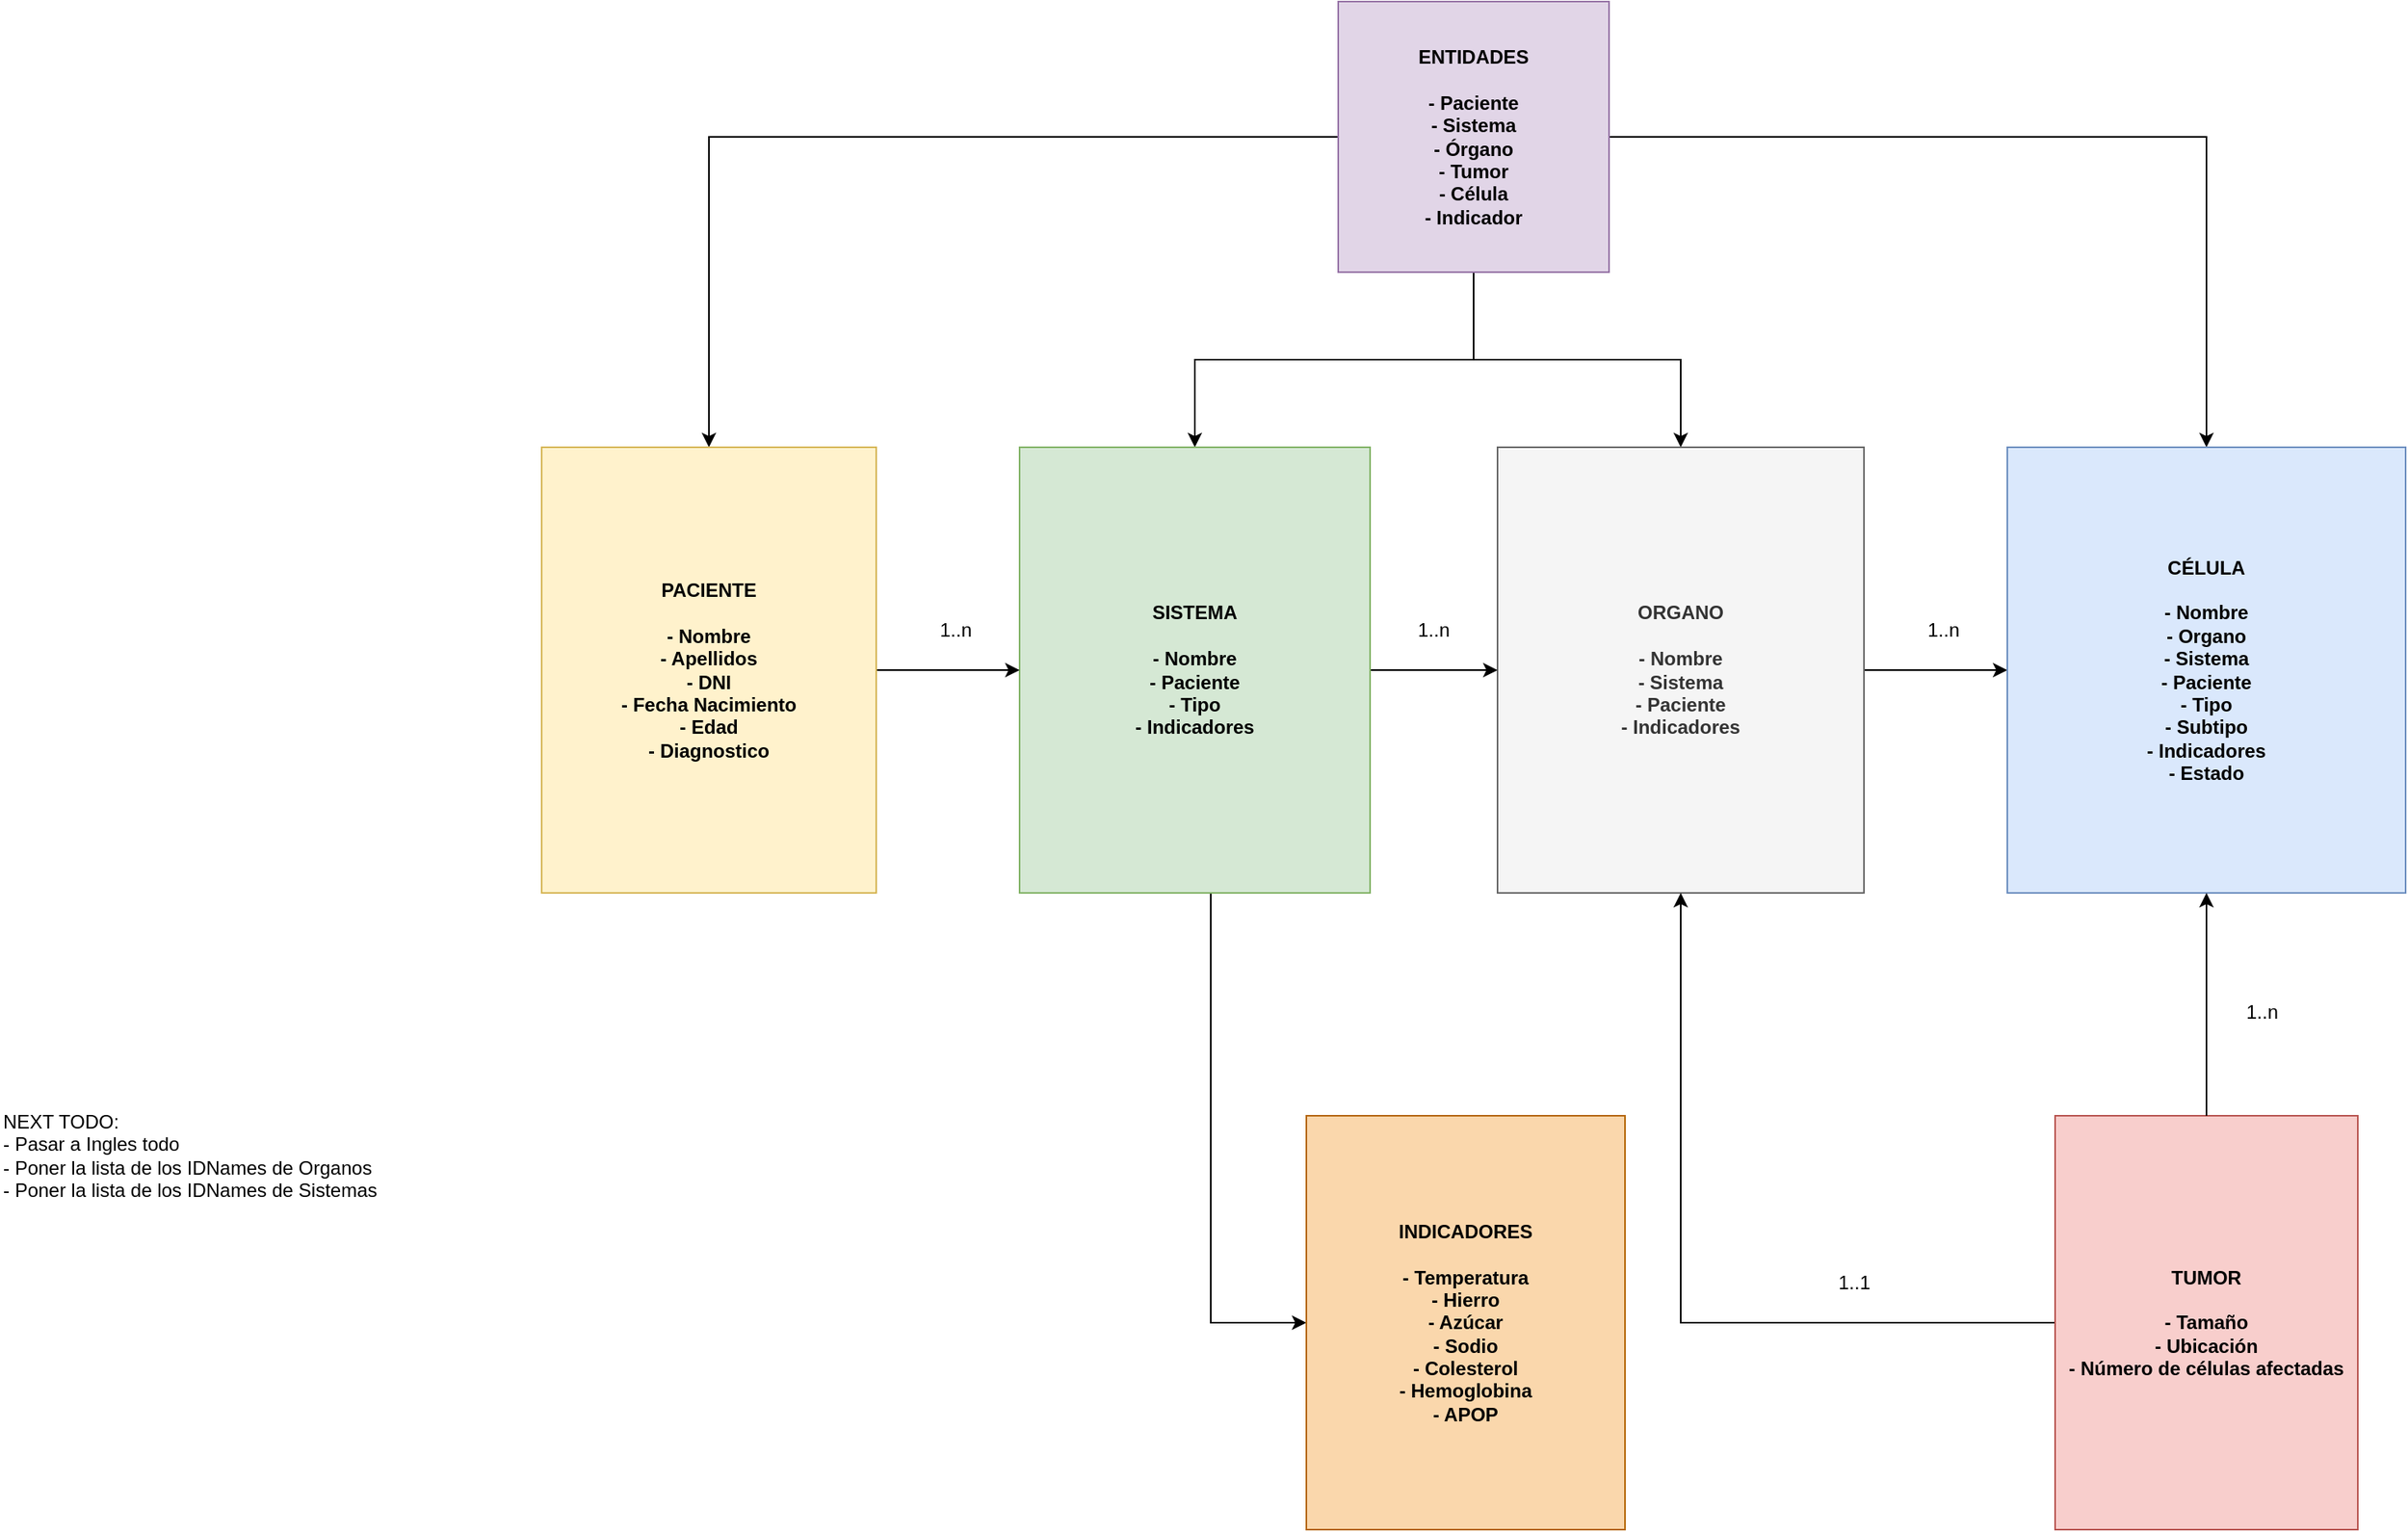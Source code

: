 <mxfile version="20.5.3" type="github" pages="6">
  <diagram id="_cN58llFPaat6uqs2sQy" name="MD">
    <mxGraphModel dx="2842" dy="1122" grid="1" gridSize="10" guides="1" tooltips="1" connect="1" arrows="1" fold="1" page="1" pageScale="1" pageWidth="827" pageHeight="1169" math="0" shadow="0">
      <root>
        <mxCell id="0" />
        <mxCell id="1" parent="0" />
        <mxCell id="OaO8W6YDeW8j8XCaVgdy-4" value="" style="edgeStyle=orthogonalEdgeStyle;rounded=0;orthogonalLoop=1;jettySize=auto;html=1;" parent="1" source="OaO8W6YDeW8j8XCaVgdy-2" target="OaO8W6YDeW8j8XCaVgdy-3" edge="1">
          <mxGeometry relative="1" as="geometry" />
        </mxCell>
        <mxCell id="OaO8W6YDeW8j8XCaVgdy-6" value="" style="edgeStyle=orthogonalEdgeStyle;rounded=0;orthogonalLoop=1;jettySize=auto;html=1;" parent="1" source="OaO8W6YDeW8j8XCaVgdy-2" target="OaO8W6YDeW8j8XCaVgdy-5" edge="1">
          <mxGeometry relative="1" as="geometry" />
        </mxCell>
        <mxCell id="OaO8W6YDeW8j8XCaVgdy-12" value="" style="edgeStyle=orthogonalEdgeStyle;rounded=0;orthogonalLoop=1;jettySize=auto;html=1;" parent="1" source="OaO8W6YDeW8j8XCaVgdy-2" target="OaO8W6YDeW8j8XCaVgdy-11" edge="1">
          <mxGeometry relative="1" as="geometry" />
        </mxCell>
        <mxCell id="OaO8W6YDeW8j8XCaVgdy-14" value="" style="edgeStyle=orthogonalEdgeStyle;rounded=0;orthogonalLoop=1;jettySize=auto;html=1;" parent="1" source="OaO8W6YDeW8j8XCaVgdy-2" target="OaO8W6YDeW8j8XCaVgdy-13" edge="1">
          <mxGeometry relative="1" as="geometry" />
        </mxCell>
        <mxCell id="OaO8W6YDeW8j8XCaVgdy-2" value="ENTIDADES&lt;br&gt;&lt;br&gt;- Paciente&lt;br&gt;- Sistema&lt;br&gt;- Órgano&lt;br&gt;- Tumor&lt;br&gt;- Célula&lt;br&gt;- Indicador" style="whiteSpace=wrap;html=1;aspect=fixed;fillColor=#e1d5e7;strokeColor=#9673a6;fontStyle=1" parent="1" vertex="1">
          <mxGeometry x="120" y="10" width="170" height="170" as="geometry" />
        </mxCell>
        <mxCell id="OaO8W6YDeW8j8XCaVgdy-7" style="edgeStyle=orthogonalEdgeStyle;rounded=0;orthogonalLoop=1;jettySize=auto;html=1;" parent="1" source="OaO8W6YDeW8j8XCaVgdy-3" target="OaO8W6YDeW8j8XCaVgdy-5" edge="1">
          <mxGeometry relative="1" as="geometry" />
        </mxCell>
        <mxCell id="OaO8W6YDeW8j8XCaVgdy-3" value="ORGANO&lt;br&gt;&lt;br&gt;- Nombre&lt;br&gt;- Sistema&lt;br&gt;- Paciente&lt;br&gt;- Indicadores" style="whiteSpace=wrap;html=1;fillColor=#f5f5f5;strokeColor=#666666;fontStyle=1;fontColor=#333333;" parent="1" vertex="1">
          <mxGeometry x="220" y="290" width="230" height="280" as="geometry" />
        </mxCell>
        <mxCell id="OaO8W6YDeW8j8XCaVgdy-5" value="CÉLULA&lt;br&gt;&lt;br&gt;- Nombre&lt;br&gt;- Organo&lt;br&gt;- Sistema&lt;br&gt;- Paciente&lt;br&gt;- Tipo&lt;br&gt;- Subtipo&lt;br&gt;- Indicadores&lt;br&gt;- Estado" style="whiteSpace=wrap;html=1;fillColor=#dae8fc;strokeColor=#6c8ebf;fontStyle=1;" parent="1" vertex="1">
          <mxGeometry x="540" y="290" width="250" height="280" as="geometry" />
        </mxCell>
        <mxCell id="OaO8W6YDeW8j8XCaVgdy-16" style="edgeStyle=orthogonalEdgeStyle;rounded=0;orthogonalLoop=1;jettySize=auto;html=1;entryX=0;entryY=0.5;entryDx=0;entryDy=0;" parent="1" source="OaO8W6YDeW8j8XCaVgdy-11" target="OaO8W6YDeW8j8XCaVgdy-3" edge="1">
          <mxGeometry relative="1" as="geometry" />
        </mxCell>
        <mxCell id="EpF7WC67ICtsQia1E6r4-2" value="" style="edgeStyle=orthogonalEdgeStyle;rounded=0;orthogonalLoop=1;jettySize=auto;html=1;entryX=0;entryY=0.5;entryDx=0;entryDy=0;" parent="1" source="OaO8W6YDeW8j8XCaVgdy-11" target="EpF7WC67ICtsQia1E6r4-1" edge="1">
          <mxGeometry relative="1" as="geometry">
            <Array as="points">
              <mxPoint x="40" y="840" />
            </Array>
          </mxGeometry>
        </mxCell>
        <mxCell id="OaO8W6YDeW8j8XCaVgdy-11" value="SISTEMA&lt;br&gt;&lt;br&gt;- Nombre&lt;br&gt;- Paciente&lt;br&gt;- Tipo&lt;br&gt;- Indicadores" style="whiteSpace=wrap;html=1;fillColor=#d5e8d4;strokeColor=#82b366;fontStyle=1;" parent="1" vertex="1">
          <mxGeometry x="-80" y="290" width="220" height="280" as="geometry" />
        </mxCell>
        <mxCell id="OaO8W6YDeW8j8XCaVgdy-15" style="edgeStyle=orthogonalEdgeStyle;rounded=0;orthogonalLoop=1;jettySize=auto;html=1;" parent="1" source="OaO8W6YDeW8j8XCaVgdy-13" target="OaO8W6YDeW8j8XCaVgdy-11" edge="1">
          <mxGeometry relative="1" as="geometry" />
        </mxCell>
        <mxCell id="OaO8W6YDeW8j8XCaVgdy-13" value="PACIENTE&lt;br&gt;&lt;br&gt;- Nombre&lt;br&gt;- Apellidos&lt;br&gt;- DNI&lt;br&gt;- Fecha Nacimiento&lt;br&gt;- Edad&lt;br&gt;- Diagnostico" style="whiteSpace=wrap;html=1;fillColor=#fff2cc;strokeColor=#d6b656;fontStyle=1;" parent="1" vertex="1">
          <mxGeometry x="-380" y="290" width="210" height="280" as="geometry" />
        </mxCell>
        <mxCell id="OaO8W6YDeW8j8XCaVgdy-17" value="1..n" style="text;html=1;strokeColor=none;fillColor=none;align=center;verticalAlign=middle;whiteSpace=wrap;rounded=0;" parent="1" vertex="1">
          <mxGeometry x="-150" y="390" width="60" height="30" as="geometry" />
        </mxCell>
        <mxCell id="OaO8W6YDeW8j8XCaVgdy-18" value="1..n" style="text;html=1;strokeColor=none;fillColor=none;align=center;verticalAlign=middle;whiteSpace=wrap;rounded=0;" parent="1" vertex="1">
          <mxGeometry x="150" y="390" width="60" height="30" as="geometry" />
        </mxCell>
        <mxCell id="OaO8W6YDeW8j8XCaVgdy-19" value="1..n" style="text;html=1;strokeColor=none;fillColor=none;align=center;verticalAlign=middle;whiteSpace=wrap;rounded=0;" parent="1" vertex="1">
          <mxGeometry x="470" y="390" width="60" height="30" as="geometry" />
        </mxCell>
        <mxCell id="EpF7WC67ICtsQia1E6r4-1" value="INDICADORES&lt;br&gt;&lt;br&gt;- Temperatura&lt;br&gt;- Hierro&lt;br&gt;- Azúcar&lt;br&gt;- Sodio&lt;br&gt;- Colesterol&lt;br&gt;- Hemoglobina&lt;br&gt;- APOP" style="whiteSpace=wrap;html=1;fillColor=#fad7ac;strokeColor=#b46504;fontStyle=1;" parent="1" vertex="1">
          <mxGeometry x="100" y="710" width="200" height="260" as="geometry" />
        </mxCell>
        <mxCell id="EpF7WC67ICtsQia1E6r4-6" style="edgeStyle=orthogonalEdgeStyle;rounded=0;orthogonalLoop=1;jettySize=auto;html=1;" parent="1" source="EpF7WC67ICtsQia1E6r4-3" target="OaO8W6YDeW8j8XCaVgdy-3" edge="1">
          <mxGeometry relative="1" as="geometry" />
        </mxCell>
        <mxCell id="EpF7WC67ICtsQia1E6r4-3" value="TUMOR&lt;br&gt;&lt;br&gt;- Tamaño&lt;br&gt;- Ubicación&lt;br&gt;- Número de células afectadas" style="whiteSpace=wrap;html=1;fillColor=#f8cecc;strokeColor=#b85450;fontStyle=1;" parent="1" vertex="1">
          <mxGeometry x="570" y="710" width="190" height="260" as="geometry" />
        </mxCell>
        <mxCell id="EpF7WC67ICtsQia1E6r4-4" style="edgeStyle=orthogonalEdgeStyle;rounded=0;orthogonalLoop=1;jettySize=auto;html=1;exitX=0.5;exitY=0;exitDx=0;exitDy=0;entryX=0.5;entryY=1;entryDx=0;entryDy=0;" parent="1" source="EpF7WC67ICtsQia1E6r4-3" target="OaO8W6YDeW8j8XCaVgdy-5" edge="1">
          <mxGeometry relative="1" as="geometry">
            <mxPoint x="460" y="440" as="sourcePoint" />
            <mxPoint x="550" y="440" as="targetPoint" />
          </mxGeometry>
        </mxCell>
        <mxCell id="EpF7WC67ICtsQia1E6r4-5" value="1..n" style="text;html=1;strokeColor=none;fillColor=none;align=center;verticalAlign=middle;whiteSpace=wrap;rounded=0;" parent="1" vertex="1">
          <mxGeometry x="670" y="630" width="60" height="30" as="geometry" />
        </mxCell>
        <mxCell id="EpF7WC67ICtsQia1E6r4-7" value="1..1" style="text;html=1;strokeColor=none;fillColor=none;align=center;verticalAlign=middle;whiteSpace=wrap;rounded=0;" parent="1" vertex="1">
          <mxGeometry x="414" y="800" width="60" height="30" as="geometry" />
        </mxCell>
        <UserObject label="NEXT TODO:&lt;br&gt;- Pasar a Ingles todo&lt;br&gt;- Poner la lista de los IDNames de Organos&lt;br&gt;- Poner la lista de los IDNames de Sistemas" link="https://medicoplus.com/medicina-general/organos-cuerpo-humano" id="DWbYUS_qwRUuCJfKVVCt-1">
          <mxCell style="text;whiteSpace=wrap;html=1;" vertex="1" parent="1">
            <mxGeometry x="-720" y="700" width="390" height="150" as="geometry" />
          </mxCell>
        </UserObject>
      </root>
    </mxGraphModel>
  </diagram>
  <diagram id="YSG2mx8CZCMVNslyF1H4" name="EJEMPLOS DFD">
    <mxGraphModel dx="2842" dy="1122" grid="1" gridSize="10" guides="1" tooltips="1" connect="1" arrows="1" fold="1" page="1" pageScale="1" pageWidth="827" pageHeight="1169" math="0" shadow="0">
      <root>
        <mxCell id="0" />
        <mxCell id="1" parent="0" />
        <mxCell id="Ta_O9RVlNAwFdmPyPT-_-1" value="CÉLULA&lt;br&gt;&lt;br&gt;- Nombre: CELL-000001&lt;br&gt;- Organo: ESTOMAGO&lt;br&gt;- Sistema: DIGESTIVO&lt;br&gt;- Paciente: PEDRO&lt;br&gt;- Tipo: MUSCULAR&lt;br&gt;- Subtipo&lt;br&gt;- Indicadores: IND-CELL-000001&lt;br&gt;- Estado: ACTIVA" style="whiteSpace=wrap;html=1;fillColor=#dae8fc;strokeColor=#6c8ebf;fontStyle=1;" vertex="1" parent="1">
          <mxGeometry x="340" y="80" width="240" height="280" as="geometry" />
        </mxCell>
        <mxCell id="HPBYPKKckaDwcKIkUCT1-2" style="edgeStyle=orthogonalEdgeStyle;rounded=0;orthogonalLoop=1;jettySize=auto;html=1;" edge="1" parent="1" source="HPBYPKKckaDwcKIkUCT1-1" target="Ta_O9RVlNAwFdmPyPT-_-1">
          <mxGeometry relative="1" as="geometry" />
        </mxCell>
        <mxCell id="HPBYPKKckaDwcKIkUCT1-1" value="INDICADOR&lt;br&gt;&lt;br&gt;- ID: IND-CELL-000001&lt;br&gt;- Temperatura: 36,5ºC&lt;br&gt;- Hierro: 125&lt;br&gt;- Azúcar: 218&lt;br&gt;- Sodio: 23&lt;br&gt;- Colesterol: 123&lt;br&gt;- Hemoglobina&lt;br&gt;- APOP: false" style="whiteSpace=wrap;html=1;fillColor=#fad7ac;strokeColor=#b46504;fontStyle=1;" vertex="1" parent="1">
          <mxGeometry x="840" y="80" width="200" height="280" as="geometry" />
        </mxCell>
        <mxCell id="KCaBM3fXZXuTWywcBzEg-1" value="1..1" style="text;html=1;strokeColor=none;fillColor=none;align=center;verticalAlign=middle;whiteSpace=wrap;rounded=0;" vertex="1" parent="1">
          <mxGeometry x="400" y="170" width="60" height="30" as="geometry" />
        </mxCell>
        <mxCell id="KCaBM3fXZXuTWywcBzEg-2" value="CÉLULA&lt;br&gt;&lt;br&gt;- Nombre: CELL-000001&lt;br&gt;- Organo: ESTOMAGO&lt;br&gt;- Sistema: DIGESTIVO&lt;br&gt;- Paciente: PEDRO&lt;br&gt;- Tipo: MUSCULAR&lt;br&gt;- Subtipo&lt;br&gt;- Indicadores: IND-CELL-000001&lt;br&gt;- Estado: ACTIVA" style="whiteSpace=wrap;html=1;fillColor=#dae8fc;strokeColor=#6c8ebf;fontStyle=1;" vertex="1" parent="1">
          <mxGeometry x="340" y="440" width="240" height="280" as="geometry" />
        </mxCell>
        <mxCell id="KCaBM3fXZXuTWywcBzEg-3" value="INDICADOR&lt;br&gt;&lt;br&gt;- ID: IND-CELL-000001&lt;br&gt;- Temperatura: 36,5ºC&lt;br&gt;- Hierro: 125&lt;br&gt;- Azúcar: 218&lt;br&gt;- Sodio: 23&lt;br&gt;- Colesterol: 123&lt;br&gt;- Hemoglobina&lt;br&gt;- APOP: false" style="whiteSpace=wrap;html=1;fillColor=#fad7ac;strokeColor=#b46504;fontStyle=1;" vertex="1" parent="1">
          <mxGeometry x="840" y="440" width="200" height="280" as="geometry" />
        </mxCell>
        <mxCell id="A95CypQefD-a_IbZxG2r-4" style="edgeStyle=orthogonalEdgeStyle;rounded=0;orthogonalLoop=1;jettySize=auto;html=1;" edge="1" parent="1" source="6yqOPjLSk77BnO4GHsQG-1" target="6yqOPjLSk77BnO4GHsQG-5">
          <mxGeometry relative="1" as="geometry" />
        </mxCell>
        <mxCell id="6yqOPjLSk77BnO4GHsQG-1" value="ORGANO&lt;br&gt;&lt;br&gt;- Nombre: PULMON IZQ&lt;br&gt;- Sistema: Respiratorio&lt;br&gt;- Paciente:&amp;nbsp;&lt;span style=&quot;color: rgb(0, 0, 0);&quot;&gt;999888777P&lt;/span&gt;&lt;br&gt;- Indicadores:&amp;nbsp;&lt;span style=&quot;color: rgb(0, 0, 0);&quot;&gt;IND-PLM-000001&lt;/span&gt;" style="whiteSpace=wrap;html=1;fillColor=#f5f5f5;strokeColor=#666666;fontStyle=1;fontColor=#333333;" vertex="1" parent="1">
          <mxGeometry x="120" y="770" width="230" height="280" as="geometry" />
        </mxCell>
        <mxCell id="6yqOPjLSk77BnO4GHsQG-2" value="SISTEMA&lt;br&gt;&lt;br&gt;- Nombre: CIRCULATORIO&lt;br&gt;- Paciente: PC0001&lt;br&gt;- Tipo&lt;br&gt;- Indicadores:" style="whiteSpace=wrap;html=1;fillColor=#d5e8d4;strokeColor=#82b366;fontStyle=1;" vertex="1" parent="1">
          <mxGeometry x="-300" y="80" width="220" height="280" as="geometry" />
        </mxCell>
        <mxCell id="6yqOPjLSk77BnO4GHsQG-6" value="" style="edgeStyle=orthogonalEdgeStyle;rounded=0;orthogonalLoop=1;jettySize=auto;html=1;" edge="1" parent="1" source="6yqOPjLSk77BnO4GHsQG-3" target="6yqOPjLSk77BnO4GHsQG-2">
          <mxGeometry relative="1" as="geometry" />
        </mxCell>
        <mxCell id="6yqOPjLSk77BnO4GHsQG-7" style="edgeStyle=orthogonalEdgeStyle;rounded=0;orthogonalLoop=1;jettySize=auto;html=1;exitX=0.75;exitY=1;exitDx=0;exitDy=0;entryX=0;entryY=0.5;entryDx=0;entryDy=0;" edge="1" parent="1" source="6yqOPjLSk77BnO4GHsQG-3" target="6yqOPjLSk77BnO4GHsQG-4">
          <mxGeometry relative="1" as="geometry" />
        </mxCell>
        <mxCell id="6yqOPjLSk77BnO4GHsQG-8" style="edgeStyle=orthogonalEdgeStyle;rounded=0;orthogonalLoop=1;jettySize=auto;html=1;exitX=0.5;exitY=1;exitDx=0;exitDy=0;entryX=0;entryY=0.5;entryDx=0;entryDy=0;" edge="1" parent="1" source="6yqOPjLSk77BnO4GHsQG-3" target="6yqOPjLSk77BnO4GHsQG-5">
          <mxGeometry relative="1" as="geometry" />
        </mxCell>
        <mxCell id="6yqOPjLSk77BnO4GHsQG-3" value="PACIENTE&lt;br&gt;&lt;br&gt;- Nombre: Juanito&lt;br&gt;- Apellidos: Perez&lt;br&gt;- DNI: 999888777P&lt;br&gt;- Fecha Nacimiento: 12-07-1982&lt;br&gt;- Edad: 40&lt;br&gt;- Estado: SANO&amp;nbsp;&amp;nbsp;" style="whiteSpace=wrap;html=1;fillColor=#fff2cc;strokeColor=#d6b656;fontStyle=1;" vertex="1" parent="1">
          <mxGeometry x="-590" y="80" width="210" height="280" as="geometry" />
        </mxCell>
        <mxCell id="6yqOPjLSk77BnO4GHsQG-4" value="SISTEMA&lt;br&gt;&lt;br&gt;- Nombre: DIGESTIVO&lt;br&gt;- Paciente: PC0001&lt;br&gt;- Tipo&lt;br&gt;- Indicadores" style="whiteSpace=wrap;html=1;fillColor=#d5e8d4;strokeColor=#82b366;fontStyle=1;" vertex="1" parent="1">
          <mxGeometry x="-300" y="390" width="220" height="280" as="geometry" />
        </mxCell>
        <mxCell id="6yqOPjLSk77BnO4GHsQG-5" value="SISTEMA&lt;br&gt;&lt;br&gt;- Nombre: RESPIRATORIO&lt;br&gt;- Paciente: PC0001&lt;br&gt;- Estado: OPERATIVO" style="whiteSpace=wrap;html=1;fillColor=#d5e8d4;strokeColor=#82b366;fontStyle=1;" vertex="1" parent="1">
          <mxGeometry x="-300" y="750" width="220" height="280" as="geometry" />
        </mxCell>
        <mxCell id="A95CypQefD-a_IbZxG2r-1" style="edgeStyle=orthogonalEdgeStyle;rounded=0;orthogonalLoop=1;jettySize=auto;html=1;entryX=1;entryY=0.5;entryDx=0;entryDy=0;exitX=0;exitY=0.5;exitDx=0;exitDy=0;" edge="1" parent="1" source="6yqOPjLSk77BnO4GHsQG-9" target="6yqOPjLSk77BnO4GHsQG-1">
          <mxGeometry relative="1" as="geometry">
            <Array as="points">
              <mxPoint x="550" y="990" />
            </Array>
          </mxGeometry>
        </mxCell>
        <mxCell id="6yqOPjLSk77BnO4GHsQG-9" value="INDICADOR&lt;br&gt;&lt;br&gt;- ID: IND-PLM-000001&lt;br&gt;- Estado: OPERATIVO&lt;br&gt;- % celulas sanas: 47%&lt;br&gt;- Oxígeno: 87 %&lt;br&gt;- Alveolos activos: 23&lt;br&gt;- Alveolos dañados: 123" style="whiteSpace=wrap;html=1;fillColor=#fad7ac;strokeColor=#b46504;fontStyle=1;" vertex="1" parent="1">
          <mxGeometry x="490" y="770" width="200" height="280" as="geometry" />
        </mxCell>
        <mxCell id="6yqOPjLSk77BnO4GHsQG-10" style="edgeStyle=orthogonalEdgeStyle;rounded=0;orthogonalLoop=1;jettySize=auto;html=1;entryX=1;entryY=0.5;entryDx=0;entryDy=0;exitX=0;exitY=0.5;exitDx=0;exitDy=0;" edge="1" parent="1" source="KCaBM3fXZXuTWywcBzEg-3" target="KCaBM3fXZXuTWywcBzEg-2">
          <mxGeometry relative="1" as="geometry">
            <mxPoint x="840" y="570" as="sourcePoint" />
            <mxPoint x="580" y="570" as="targetPoint" />
          </mxGeometry>
        </mxCell>
        <mxCell id="A95CypQefD-a_IbZxG2r-2" style="edgeStyle=orthogonalEdgeStyle;rounded=0;orthogonalLoop=1;jettySize=auto;html=1;entryX=0.5;entryY=0;entryDx=0;entryDy=0;exitX=0;exitY=0.5;exitDx=0;exitDy=0;" edge="1" parent="1" source="KCaBM3fXZXuTWywcBzEg-2" target="6yqOPjLSk77BnO4GHsQG-1">
          <mxGeometry relative="1" as="geometry">
            <mxPoint x="850" y="590" as="sourcePoint" />
            <mxPoint x="590" y="590" as="targetPoint" />
          </mxGeometry>
        </mxCell>
        <mxCell id="A95CypQefD-a_IbZxG2r-8" style="edgeStyle=orthogonalEdgeStyle;rounded=0;orthogonalLoop=1;jettySize=auto;html=1;" edge="1" parent="1" source="A95CypQefD-a_IbZxG2r-5" target="6yqOPjLSk77BnO4GHsQG-5">
          <mxGeometry relative="1" as="geometry" />
        </mxCell>
        <mxCell id="A95CypQefD-a_IbZxG2r-5" value="ORGANO&lt;br&gt;&lt;br&gt;- Nombre: PULMON DER&lt;br&gt;- Sistema: Respiratorio&lt;br&gt;- Paciente:&amp;nbsp;&lt;br&gt;- Indicadores:&amp;nbsp;&lt;span style=&quot;color: rgb(0, 0, 0);&quot;&gt;IND-PLM-000002&lt;/span&gt;" style="whiteSpace=wrap;html=1;fillColor=#f5f5f5;strokeColor=#666666;fontStyle=1;fontColor=#333333;" vertex="1" parent="1">
          <mxGeometry x="120" y="1100" width="230" height="280" as="geometry" />
        </mxCell>
        <mxCell id="A95CypQefD-a_IbZxG2r-7" style="edgeStyle=orthogonalEdgeStyle;rounded=0;orthogonalLoop=1;jettySize=auto;html=1;" edge="1" parent="1" source="A95CypQefD-a_IbZxG2r-6" target="A95CypQefD-a_IbZxG2r-5">
          <mxGeometry relative="1" as="geometry" />
        </mxCell>
        <mxCell id="A95CypQefD-a_IbZxG2r-6" value="INDICADOR&lt;br&gt;&lt;br&gt;- ID: IND-PLM-000002&lt;br&gt;- Estado: OPERATIVO&lt;br&gt;- % celulas sanas: 47%&lt;br&gt;- Oxígeno: 87 %&lt;br&gt;- Alveolos activos: 23&lt;br&gt;- Alveolos dañados: 123" style="whiteSpace=wrap;html=1;fillColor=#fad7ac;strokeColor=#b46504;fontStyle=1;" vertex="1" parent="1">
          <mxGeometry x="490" y="1100" width="200" height="280" as="geometry" />
        </mxCell>
      </root>
    </mxGraphModel>
  </diagram>
  <diagram id="U2mYNKG8Bb0zKvq4t59I" name="CELULA">
    <mxGraphModel dx="2015" dy="1122" grid="1" gridSize="10" guides="1" tooltips="1" connect="1" arrows="1" fold="1" page="1" pageScale="1" pageWidth="827" pageHeight="1169" math="0" shadow="0">
      <root>
        <mxCell id="0" />
        <mxCell id="1" parent="0" />
        <mxCell id="CJuzdTtkHHHPnk4-6KMi-1" value="CÉLULA&lt;br&gt;&lt;br&gt;- Nombre: CELL-000001&lt;br&gt;- Organo: ESTOMAGO&lt;br&gt;- Sistema: DIGESTIVO&lt;br&gt;- Paciente: PEDRO&lt;br&gt;- Tipo: MUSCULAR&lt;br&gt;- Subtipo&lt;br&gt;- Indicadores: IND-CELL-000001&lt;br&gt;- Estado: ACTIVA" style="whiteSpace=wrap;html=1;fillColor=#dae8fc;strokeColor=#6c8ebf;fontStyle=1;" vertex="1" parent="1">
          <mxGeometry x="70" y="50" width="240" height="280" as="geometry" />
        </mxCell>
        <mxCell id="CJuzdTtkHHHPnk4-6KMi-2" value="ESTADOS CELULARES&lt;br&gt;&lt;br&gt;ACTIVA&lt;br&gt;REPLICANDO&lt;br&gt;APOPTOSIS&lt;br&gt;MUERTA&lt;br&gt;NO RECONOCIDO" style="whiteSpace=wrap;html=1;fillColor=#e1d5e7;strokeColor=#9673a6;fontStyle=1;" vertex="1" parent="1">
          <mxGeometry x="450" y="50" width="240" height="130" as="geometry" />
        </mxCell>
        <mxCell id="CJuzdTtkHHHPnk4-6KMi-3" value="TIPOS CELULARES&lt;br&gt;&lt;br&gt;https://medicoplus.com/ciencia/tipos-celulas-cuerpo-humano" style="whiteSpace=wrap;html=1;fillColor=#e1d5e7;strokeColor=#9673a6;fontStyle=1;" vertex="1" parent="1">
          <mxGeometry x="450" y="230" width="240" height="130" as="geometry" />
        </mxCell>
      </root>
    </mxGraphModel>
  </diagram>
  <diagram id="ToOY8B5eZ_Xl16pSbgc-" name="ÓRGANOS">
    <mxGraphModel dx="2015" dy="1122" grid="1" gridSize="10" guides="1" tooltips="1" connect="1" arrows="1" fold="1" page="1" pageScale="1" pageWidth="827" pageHeight="1169" math="0" shadow="0">
      <root>
        <mxCell id="0" />
        <mxCell id="1" parent="0" />
        <UserObject label="https://medicoplus.com/medicina-general/organos-cuerpo-humano&lt;br&gt;&lt;br&gt;30 órganos&lt;br&gt;650 músculos&lt;br&gt;206 huesos" link="https://medicoplus.com/medicina-general/organos-cuerpo-humano" id="qNYjhVosEjMtWllWOa7Z-1">
          <mxCell style="text;whiteSpace=wrap;html=1;" vertex="1" parent="1">
            <mxGeometry x="380" y="30" width="390" height="150" as="geometry" />
          </mxCell>
        </UserObject>
        <mxCell id="05GHNapIB6HmdiQ_jSyd-1" value="ORGANO&lt;br&gt;&lt;br&gt;- Nombre&lt;br&gt;- Sistema&lt;br&gt;- Paciente&lt;br&gt;- Indicadores" style="whiteSpace=wrap;html=1;fillColor=#f5f5f5;strokeColor=#666666;fontStyle=1;fontColor=#333333;" vertex="1" parent="1">
          <mxGeometry x="50" y="100" width="230" height="280" as="geometry" />
        </mxCell>
        <mxCell id="Ku8EV_G2t_sUTSN49u76-1" value="TABLA ID/NAME ORGANOS&lt;br&gt;&lt;br&gt;- HEART&lt;br&gt;-&lt;br&gt;- Paciente&lt;br&gt;- Indicadores" style="whiteSpace=wrap;html=1;fillColor=#f5f5f5;strokeColor=#666666;fontStyle=1;fontColor=#333333;" vertex="1" parent="1">
          <mxGeometry x="380" y="200" width="380" height="280" as="geometry" />
        </mxCell>
      </root>
    </mxGraphModel>
  </diagram>
  <diagram id="6xYjRcisMuoxMNXfadaD" name="SISTEMAS">
    <mxGraphModel dx="2015" dy="1122" grid="1" gridSize="10" guides="1" tooltips="1" connect="1" arrows="1" fold="1" page="1" pageScale="1" pageWidth="827" pageHeight="1169" math="0" shadow="0">
      <root>
        <mxCell id="0" />
        <mxCell id="1" parent="0" />
        <mxCell id="eJGFAtAS7eNo9EmTJ8Ms-1" value="SISTEMA&lt;br&gt;&lt;br&gt;- Nombre&lt;br&gt;- Paciente&lt;br&gt;- Tipo&lt;br&gt;- Indicadores" style="whiteSpace=wrap;html=1;fillColor=#d5e8d4;strokeColor=#82b366;fontStyle=1;" vertex="1" parent="1">
          <mxGeometry x="60" y="40" width="220" height="280" as="geometry" />
        </mxCell>
        <UserObject label="https://psicologiaymente.com/salud/sistemas-cuerpo-humano&lt;br&gt;&lt;br&gt;12 sistemas" link="https://psicologiaymente.com/salud/sistemas-cuerpo-humano" id="eJGFAtAS7eNo9EmTJ8Ms-2">
          <mxCell style="text;whiteSpace=wrap;html=1;" vertex="1" parent="1">
            <mxGeometry x="400" y="40" width="360" height="160" as="geometry" />
          </mxCell>
        </UserObject>
      </root>
    </mxGraphModel>
  </diagram>
  <diagram id="yQwIVU-CH544WIDebpdZ" name="PACIENTE">
    <mxGraphModel dx="2015" dy="1122" grid="1" gridSize="10" guides="1" tooltips="1" connect="1" arrows="1" fold="1" page="1" pageScale="1" pageWidth="827" pageHeight="1169" math="0" shadow="0">
      <root>
        <mxCell id="0" />
        <mxCell id="1" parent="0" />
        <mxCell id="RLy7l9dDt050YYcQej_e-1" value="PACIENTE&lt;br&gt;&lt;br&gt;- Nombre: Juanito&lt;br&gt;- Apellidos: Perez&lt;br&gt;- DNI: 999888777P&lt;br&gt;- Fecha Nacimiento: 12-07-1982&lt;br&gt;- Edad: 40&lt;br&gt;- Estado: SANO&amp;nbsp;&amp;nbsp;" style="whiteSpace=wrap;html=1;fillColor=#fff2cc;strokeColor=#d6b656;fontStyle=1;" vertex="1" parent="1">
          <mxGeometry x="100" y="70" width="210" height="280" as="geometry" />
        </mxCell>
        <mxCell id="RLy7l9dDt050YYcQej_e-2" value="ESTADOS&lt;br&gt;&lt;br&gt;- SANO&lt;br&gt;- WARNING&lt;br&gt;- GRAVE&lt;br&gt;- TERMINAL&lt;br&gt;&amp;nbsp;" style="whiteSpace=wrap;html=1;fillColor=#fff2cc;strokeColor=#d6b656;fontStyle=1;" vertex="1" parent="1">
          <mxGeometry x="490" y="70" width="210" height="150" as="geometry" />
        </mxCell>
      </root>
    </mxGraphModel>
  </diagram>
</mxfile>
